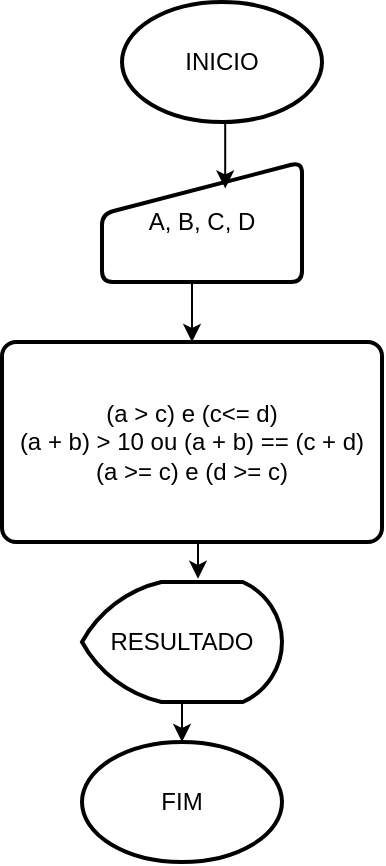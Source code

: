<mxfile version="26.0.10">
  <diagram name="Página-1" id="xYyCrQQPfMUuYR8odrel">
    <mxGraphModel dx="794" dy="482" grid="1" gridSize="10" guides="1" tooltips="1" connect="1" arrows="1" fold="1" page="1" pageScale="1" pageWidth="827" pageHeight="1169" math="0" shadow="0">
      <root>
        <mxCell id="0" />
        <mxCell id="1" parent="0" />
        <mxCell id="BJ1q3j8AWzurX9jEzQmO-1" value="INICIO" style="strokeWidth=2;html=1;shape=mxgraph.flowchart.start_1;whiteSpace=wrap;" vertex="1" parent="1">
          <mxGeometry x="260" y="20" width="100" height="60" as="geometry" />
        </mxCell>
        <mxCell id="BJ1q3j8AWzurX9jEzQmO-2" value="FIM" style="strokeWidth=2;html=1;shape=mxgraph.flowchart.start_1;whiteSpace=wrap;" vertex="1" parent="1">
          <mxGeometry x="240" y="390" width="100" height="60" as="geometry" />
        </mxCell>
        <mxCell id="BJ1q3j8AWzurX9jEzQmO-3" style="edgeStyle=orthogonalEdgeStyle;rounded=0;orthogonalLoop=1;jettySize=auto;html=1;exitX=0.5;exitY=1;exitDx=0;exitDy=0;entryX=0.5;entryY=0;entryDx=0;entryDy=0;" edge="1" parent="1" source="BJ1q3j8AWzurX9jEzQmO-4" target="BJ1q3j8AWzurX9jEzQmO-5">
          <mxGeometry relative="1" as="geometry" />
        </mxCell>
        <mxCell id="BJ1q3j8AWzurX9jEzQmO-4" value="A, B, C, D" style="html=1;strokeWidth=2;shape=manualInput;whiteSpace=wrap;rounded=1;size=26;arcSize=11;" vertex="1" parent="1">
          <mxGeometry x="250" y="100" width="100" height="60" as="geometry" />
        </mxCell>
        <mxCell id="BJ1q3j8AWzurX9jEzQmO-5" value="(a &amp;gt; c) e (c&amp;lt;= d)&lt;div&gt;(a + b) &amp;gt; 10 ou (a + b) == (c + d)&lt;/div&gt;&lt;div&gt;(a &amp;gt;= c) e (d &amp;gt;= c)&lt;/div&gt;" style="rounded=1;whiteSpace=wrap;html=1;absoluteArcSize=1;arcSize=14;strokeWidth=2;" vertex="1" parent="1">
          <mxGeometry x="200" y="190" width="190" height="100" as="geometry" />
        </mxCell>
        <mxCell id="BJ1q3j8AWzurX9jEzQmO-6" value="RESULTADO" style="strokeWidth=2;html=1;shape=mxgraph.flowchart.display;whiteSpace=wrap;" vertex="1" parent="1">
          <mxGeometry x="240" y="310" width="100" height="60" as="geometry" />
        </mxCell>
        <mxCell id="BJ1q3j8AWzurX9jEzQmO-7" style="edgeStyle=orthogonalEdgeStyle;rounded=0;orthogonalLoop=1;jettySize=auto;html=1;exitX=0.5;exitY=1;exitDx=0;exitDy=0;exitPerimeter=0;entryX=0.616;entryY=0.22;entryDx=0;entryDy=0;entryPerimeter=0;" edge="1" parent="1" source="BJ1q3j8AWzurX9jEzQmO-1" target="BJ1q3j8AWzurX9jEzQmO-4">
          <mxGeometry relative="1" as="geometry" />
        </mxCell>
        <mxCell id="BJ1q3j8AWzurX9jEzQmO-8" style="edgeStyle=orthogonalEdgeStyle;rounded=0;orthogonalLoop=1;jettySize=auto;html=1;exitX=0.5;exitY=1;exitDx=0;exitDy=0;entryX=0.58;entryY=-0.027;entryDx=0;entryDy=0;entryPerimeter=0;" edge="1" parent="1" source="BJ1q3j8AWzurX9jEzQmO-5" target="BJ1q3j8AWzurX9jEzQmO-6">
          <mxGeometry relative="1" as="geometry" />
        </mxCell>
        <mxCell id="BJ1q3j8AWzurX9jEzQmO-9" style="edgeStyle=orthogonalEdgeStyle;rounded=0;orthogonalLoop=1;jettySize=auto;html=1;exitX=0.5;exitY=1;exitDx=0;exitDy=0;exitPerimeter=0;entryX=0.5;entryY=0;entryDx=0;entryDy=0;entryPerimeter=0;" edge="1" parent="1" source="BJ1q3j8AWzurX9jEzQmO-6" target="BJ1q3j8AWzurX9jEzQmO-2">
          <mxGeometry relative="1" as="geometry" />
        </mxCell>
      </root>
    </mxGraphModel>
  </diagram>
</mxfile>
